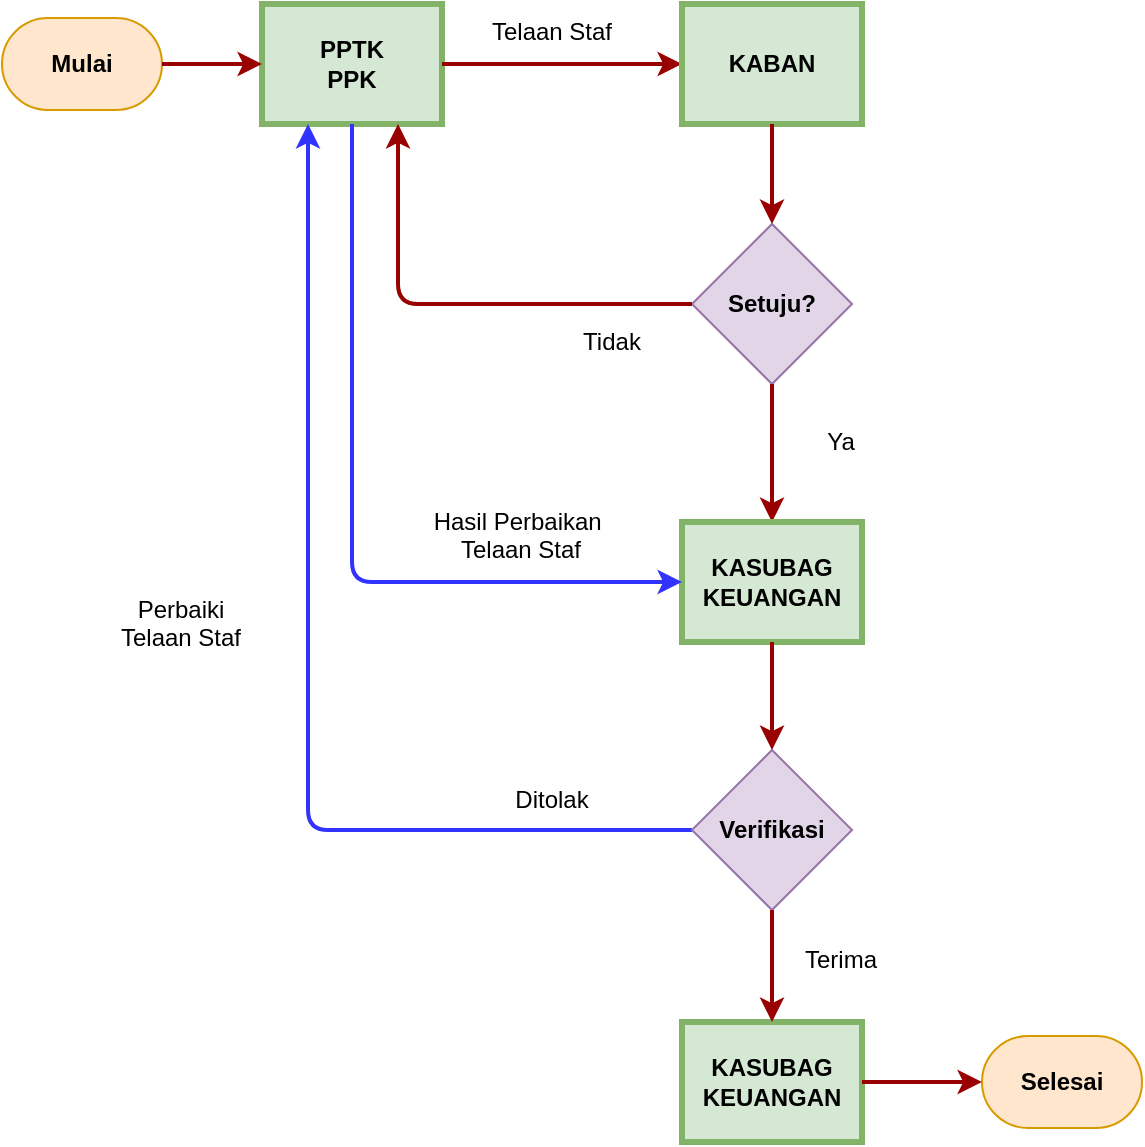 <mxfile version="24.3.1" type="github">
  <diagram name="Page-1" id="c7558073-3199-34d8-9f00-42111426c3f3">
    <mxGraphModel dx="446" dy="703" grid="1" gridSize="10" guides="1" tooltips="1" connect="1" arrows="1" fold="1" page="1" pageScale="1" pageWidth="826" pageHeight="1169" background="none" math="0" shadow="0">
      <root>
        <mxCell id="0" />
        <mxCell id="1" parent="0" />
        <mxCell id="71l937Ba5zj9jxayonJb-96" value="PPTK&#xa;PPK" style="whiteSpace=wrap;align=center;verticalAlign=middle;fontStyle=1;strokeWidth=3;fillColor=#d5e8d4;strokeColor=#82b366;" vertex="1" parent="1">
          <mxGeometry x="990" y="231" width="90" height="60" as="geometry" />
        </mxCell>
        <mxCell id="71l937Ba5zj9jxayonJb-97" value="" style="edgeStyle=none;noEdgeStyle=1;strokeColor=#990000;strokeWidth=2;entryX=0;entryY=0.5;entryDx=0;entryDy=0;" edge="1" parent="1" target="71l937Ba5zj9jxayonJb-99">
          <mxGeometry width="100" height="100" relative="1" as="geometry">
            <mxPoint x="1080" y="261" as="sourcePoint" />
            <mxPoint x="1186" y="261" as="targetPoint" />
          </mxGeometry>
        </mxCell>
        <mxCell id="71l937Ba5zj9jxayonJb-98" value="Telaan Staf" style="text;spacingTop=-5;align=center" vertex="1" parent="1">
          <mxGeometry x="1100" y="236" width="70" height="20" as="geometry" />
        </mxCell>
        <mxCell id="71l937Ba5zj9jxayonJb-99" value="KABAN" style="whiteSpace=wrap;align=center;verticalAlign=middle;fontStyle=1;strokeWidth=3;fillColor=#d5e8d4;strokeColor=#82b366;" vertex="1" parent="1">
          <mxGeometry x="1200" y="231" width="90" height="60" as="geometry" />
        </mxCell>
        <mxCell id="71l937Ba5zj9jxayonJb-100" value="&lt;b&gt;Setuju?&lt;/b&gt;" style="rhombus;whiteSpace=wrap;html=1;fillColor=#e1d5e7;strokeColor=#9673a6;" vertex="1" parent="1">
          <mxGeometry x="1205" y="341" width="80" height="80" as="geometry" />
        </mxCell>
        <mxCell id="71l937Ba5zj9jxayonJb-101" value="" style="edgeStyle=elbowEdgeStyle;elbow=horizontal;strokeColor=#990000;strokeWidth=2;exitX=0;exitY=0.5;exitDx=0;exitDy=0;entryX=0.75;entryY=1;entryDx=0;entryDy=0;" edge="1" parent="1" source="71l937Ba5zj9jxayonJb-100" target="71l937Ba5zj9jxayonJb-96">
          <mxGeometry width="100" height="100" relative="1" as="geometry">
            <mxPoint x="746" y="381" as="sourcePoint" />
            <mxPoint x="746" y="130" as="targetPoint" />
            <Array as="points">
              <mxPoint x="1058" y="370" />
            </Array>
          </mxGeometry>
        </mxCell>
        <mxCell id="71l937Ba5zj9jxayonJb-102" value="Tidak" style="text;spacingTop=-5;align=center" vertex="1" parent="1">
          <mxGeometry x="1130" y="391" width="70" height="20" as="geometry" />
        </mxCell>
        <mxCell id="71l937Ba5zj9jxayonJb-103" value="" style="edgeStyle=none;noEdgeStyle=1;strokeColor=#990000;strokeWidth=2;entryX=0.5;entryY=0;entryDx=0;entryDy=0;exitX=0.5;exitY=1;exitDx=0;exitDy=0;" edge="1" parent="1" source="71l937Ba5zj9jxayonJb-99" target="71l937Ba5zj9jxayonJb-100">
          <mxGeometry width="100" height="100" relative="1" as="geometry">
            <mxPoint x="1090" y="271" as="sourcePoint" />
            <mxPoint x="1210" y="271" as="targetPoint" />
          </mxGeometry>
        </mxCell>
        <mxCell id="71l937Ba5zj9jxayonJb-104" value="" style="edgeStyle=none;noEdgeStyle=1;strokeColor=#990000;strokeWidth=2;exitX=0.5;exitY=1;exitDx=0;exitDy=0;entryX=0.5;entryY=0;entryDx=0;entryDy=0;" edge="1" parent="1" source="71l937Ba5zj9jxayonJb-100" target="71l937Ba5zj9jxayonJb-106">
          <mxGeometry width="100" height="100" relative="1" as="geometry">
            <mxPoint x="1255" y="301" as="sourcePoint" />
            <mxPoint x="1400" y="380" as="targetPoint" />
          </mxGeometry>
        </mxCell>
        <mxCell id="71l937Ba5zj9jxayonJb-105" value="Ya" style="text;spacingTop=-5;align=center" vertex="1" parent="1">
          <mxGeometry x="1260" y="441" width="39" height="20" as="geometry" />
        </mxCell>
        <mxCell id="71l937Ba5zj9jxayonJb-106" value="KASUBAG&#xa;KEUANGAN" style="whiteSpace=wrap;align=center;verticalAlign=middle;fontStyle=1;strokeWidth=3;fillColor=#d5e8d4;strokeColor=#82b366;" vertex="1" parent="1">
          <mxGeometry x="1200" y="490" width="90" height="60" as="geometry" />
        </mxCell>
        <mxCell id="71l937Ba5zj9jxayonJb-108" value="KASUBAG&#xa;KEUANGAN" style="whiteSpace=wrap;align=center;verticalAlign=middle;fontStyle=1;strokeWidth=3;fillColor=#d5e8d4;strokeColor=#82b366;" vertex="1" parent="1">
          <mxGeometry x="1200" y="740" width="90" height="60" as="geometry" />
        </mxCell>
        <mxCell id="71l937Ba5zj9jxayonJb-109" value="" style="edgeStyle=elbowEdgeStyle;elbow=horizontal;strokeColor=#3333FF;strokeWidth=2;exitX=0;exitY=0.5;exitDx=0;exitDy=0;entryX=0.25;entryY=1;entryDx=0;entryDy=0;" edge="1" parent="1" source="71l937Ba5zj9jxayonJb-110" target="71l937Ba5zj9jxayonJb-96">
          <mxGeometry width="100" height="100" relative="1" as="geometry">
            <mxPoint x="1215" y="391" as="sourcePoint" />
            <mxPoint x="1045" y="301" as="targetPoint" />
            <Array as="points">
              <mxPoint x="1013" y="420" />
            </Array>
          </mxGeometry>
        </mxCell>
        <mxCell id="71l937Ba5zj9jxayonJb-110" value="&lt;b&gt;Verifikasi&lt;/b&gt;" style="rhombus;whiteSpace=wrap;html=1;fillColor=#e1d5e7;strokeColor=#9673a6;" vertex="1" parent="1">
          <mxGeometry x="1205" y="604" width="80" height="80" as="geometry" />
        </mxCell>
        <mxCell id="71l937Ba5zj9jxayonJb-111" value="" style="edgeStyle=none;noEdgeStyle=1;strokeColor=#990000;strokeWidth=2;entryX=0.5;entryY=0;entryDx=0;entryDy=0;" edge="1" parent="1" target="71l937Ba5zj9jxayonJb-110">
          <mxGeometry width="100" height="100" relative="1" as="geometry">
            <mxPoint x="1245" y="550" as="sourcePoint" />
            <mxPoint x="1255" y="500" as="targetPoint" />
          </mxGeometry>
        </mxCell>
        <mxCell id="71l937Ba5zj9jxayonJb-112" value="Terima" style="text;spacingTop=-5;align=center" vertex="1" parent="1">
          <mxGeometry x="1260" y="700" width="39" height="20" as="geometry" />
        </mxCell>
        <mxCell id="71l937Ba5zj9jxayonJb-113" value="" style="edgeStyle=none;noEdgeStyle=1;strokeColor=#990000;strokeWidth=2;entryX=0.5;entryY=0;entryDx=0;entryDy=0;exitX=0.5;exitY=1;exitDx=0;exitDy=0;" edge="1" parent="1" source="71l937Ba5zj9jxayonJb-110" target="71l937Ba5zj9jxayonJb-108">
          <mxGeometry width="100" height="100" relative="1" as="geometry">
            <mxPoint x="1245" y="690" as="sourcePoint" />
            <mxPoint x="1255" y="614" as="targetPoint" />
          </mxGeometry>
        </mxCell>
        <mxCell id="71l937Ba5zj9jxayonJb-115" value="Ditolak" style="text;spacingTop=-5;align=center" vertex="1" parent="1">
          <mxGeometry x="1115.5" y="620" width="39" height="20" as="geometry" />
        </mxCell>
        <mxCell id="71l937Ba5zj9jxayonJb-117" value="" style="edgeStyle=elbowEdgeStyle;elbow=horizontal;strokeColor=#3333FF;strokeWidth=2;entryX=0;entryY=0.5;entryDx=0;entryDy=0;exitX=0.5;exitY=1;exitDx=0;exitDy=0;" edge="1" parent="1" source="71l937Ba5zj9jxayonJb-96" target="71l937Ba5zj9jxayonJb-106">
          <mxGeometry width="100" height="100" relative="1" as="geometry">
            <mxPoint x="1035" y="320" as="sourcePoint" />
            <mxPoint x="1023" y="301" as="targetPoint" />
            <Array as="points">
              <mxPoint x="1035" y="400" />
            </Array>
          </mxGeometry>
        </mxCell>
        <mxCell id="71l937Ba5zj9jxayonJb-118" value="Hasil Perbaikan &#xa;Telaan Staf" style="text;spacingTop=-5;align=center" vertex="1" parent="1">
          <mxGeometry x="1100" y="481" width="39" height="20" as="geometry" />
        </mxCell>
        <mxCell id="71l937Ba5zj9jxayonJb-119" value="Perbaiki&#xa;Telaan Staf&#xa;" style="text;spacingTop=-5;align=center" vertex="1" parent="1">
          <mxGeometry x="930" y="525" width="39" height="20" as="geometry" />
        </mxCell>
        <mxCell id="71l937Ba5zj9jxayonJb-120" value="&lt;b&gt;Mulai&lt;/b&gt;" style="rounded=1;whiteSpace=wrap;html=1;arcSize=50;fillColor=#ffe6cc;strokeColor=#d79b00;" vertex="1" parent="1">
          <mxGeometry x="860" y="238" width="80" height="46" as="geometry" />
        </mxCell>
        <mxCell id="71l937Ba5zj9jxayonJb-121" value="&lt;b&gt;Selesai&lt;/b&gt;" style="rounded=1;whiteSpace=wrap;html=1;arcSize=50;fillColor=#ffe6cc;strokeColor=#d79b00;" vertex="1" parent="1">
          <mxGeometry x="1350" y="747" width="80" height="46" as="geometry" />
        </mxCell>
        <mxCell id="71l937Ba5zj9jxayonJb-122" value="" style="edgeStyle=elbowEdgeStyle;elbow=horizontal;strokeColor=#990000;strokeWidth=2;exitX=1;exitY=0.5;exitDx=0;exitDy=0;entryX=0;entryY=0.5;entryDx=0;entryDy=0;" edge="1" parent="1" source="71l937Ba5zj9jxayonJb-120" target="71l937Ba5zj9jxayonJb-96">
          <mxGeometry width="100" height="100" relative="1" as="geometry">
            <mxPoint x="1215" y="391" as="sourcePoint" />
            <mxPoint x="1068" y="301" as="targetPoint" />
            <Array as="points">
              <mxPoint x="960" y="261" />
            </Array>
          </mxGeometry>
        </mxCell>
        <mxCell id="71l937Ba5zj9jxayonJb-123" value="" style="edgeStyle=elbowEdgeStyle;elbow=horizontal;strokeColor=#990000;strokeWidth=2;exitX=1;exitY=0.5;exitDx=0;exitDy=0;entryX=0;entryY=0.5;entryDx=0;entryDy=0;" edge="1" parent="1" source="71l937Ba5zj9jxayonJb-108" target="71l937Ba5zj9jxayonJb-121">
          <mxGeometry width="100" height="100" relative="1" as="geometry">
            <mxPoint x="950" y="271" as="sourcePoint" />
            <mxPoint x="1000" y="271" as="targetPoint" />
            <Array as="points" />
          </mxGeometry>
        </mxCell>
      </root>
    </mxGraphModel>
  </diagram>
</mxfile>
